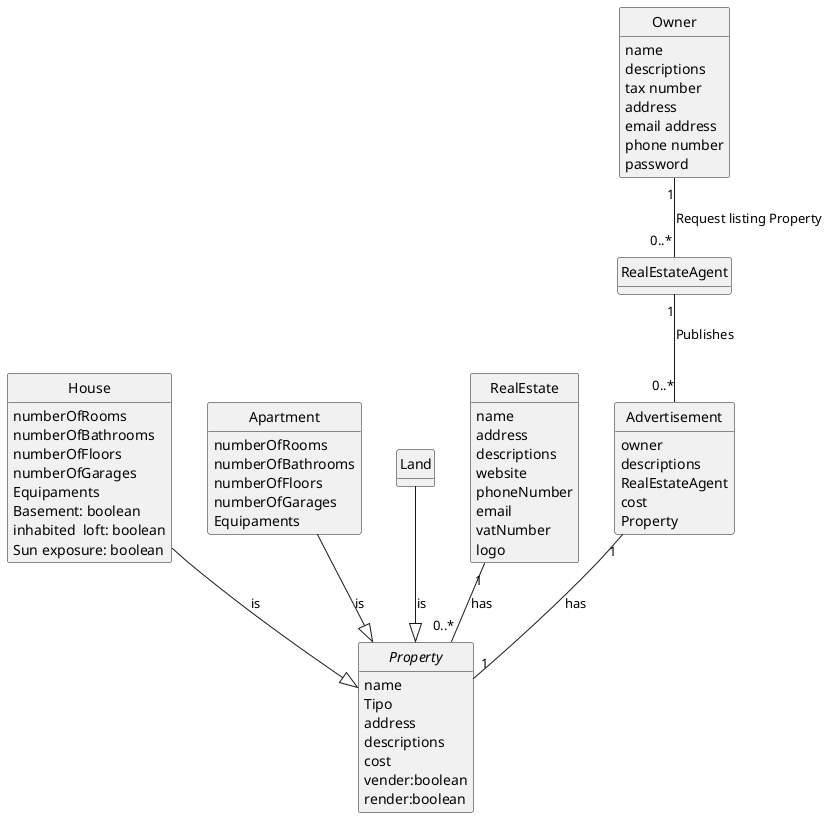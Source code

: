 @startuml
skinparam monochrome true
skinparam packageStyle rectangle
skinparam shadowing false

'left to right direction

skinparam classAttributeIconSize 0

hide circle
hide methods

class  RealEstateAgent{
}

class Owner {
     name
     descriptions
     tax number
     address
     email address
     phone number
     password
}

class Advertisement{
    owner
    descriptions
    RealEstateAgent
    cost
    Property
}


abstract class Property {
    name
    Tipo
    address
    descriptions
    cost
    vender:boolean
    render:boolean
}


class House{
numberOfRooms
    numberOfBathrooms
    numberOfFloors
    numberOfGarages
    Equipaments
    Basement: boolean
    inhabited  loft: boolean
    Sun exposure: boolean

}

class Apartment{
numberOfRooms
numberOfBathrooms
numberOfFloors
numberOfGarages
Equipaments

}

class Land{
}

class RealEstate {
    name
    address
    descriptions
    website
    phoneNumber
    email
    vatNumber
    logo
}
Owner "1"--"0..*" RealEstateAgent : Request listing Property
RealEstateAgent "1"--"0..*"Advertisement : Publishes
Advertisement "1"--"1" Property : has
House  --|>  Property : is
Apartment  --|>  Property : is
Land  --|>  Property : is
RealEstate "1"--"0..*" Property : has

@enduml